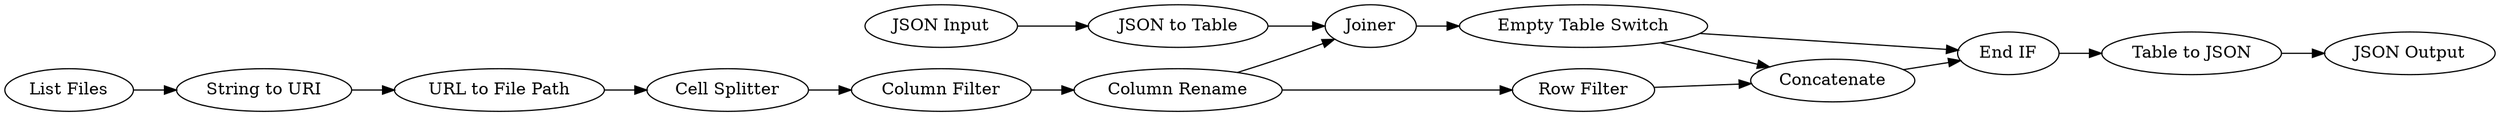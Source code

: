 digraph {
	1 -> 17
	17 -> 28
	6 -> 5
	32 -> 33
	30 -> 33
	28 -> 30
	27 -> 3
	5 -> 31
	33 -> 24
	3 -> 4
	31 -> 32
	5 -> 28
	24 -> 2
	26 -> 27
	30 -> 32
	4 -> 6
	5 [label="Column Rename"]
	24 [label="Table to JSON"]
	27 [label="String to URI"]
	1 [label="JSON Input"]
	28 [label=Joiner]
	31 [label="Row Filter"]
	4 [label="Cell Splitter"]
	26 [label="List Files"]
	6 [label="Column Filter"]
	32 [label=Concatenate]
	33 [label="End IF"]
	17 [label="JSON to Table"]
	30 [label="Empty Table Switch"]
	3 [label="URL to File Path"]
	2 [label="JSON Output"]
	rankdir=LR
}
